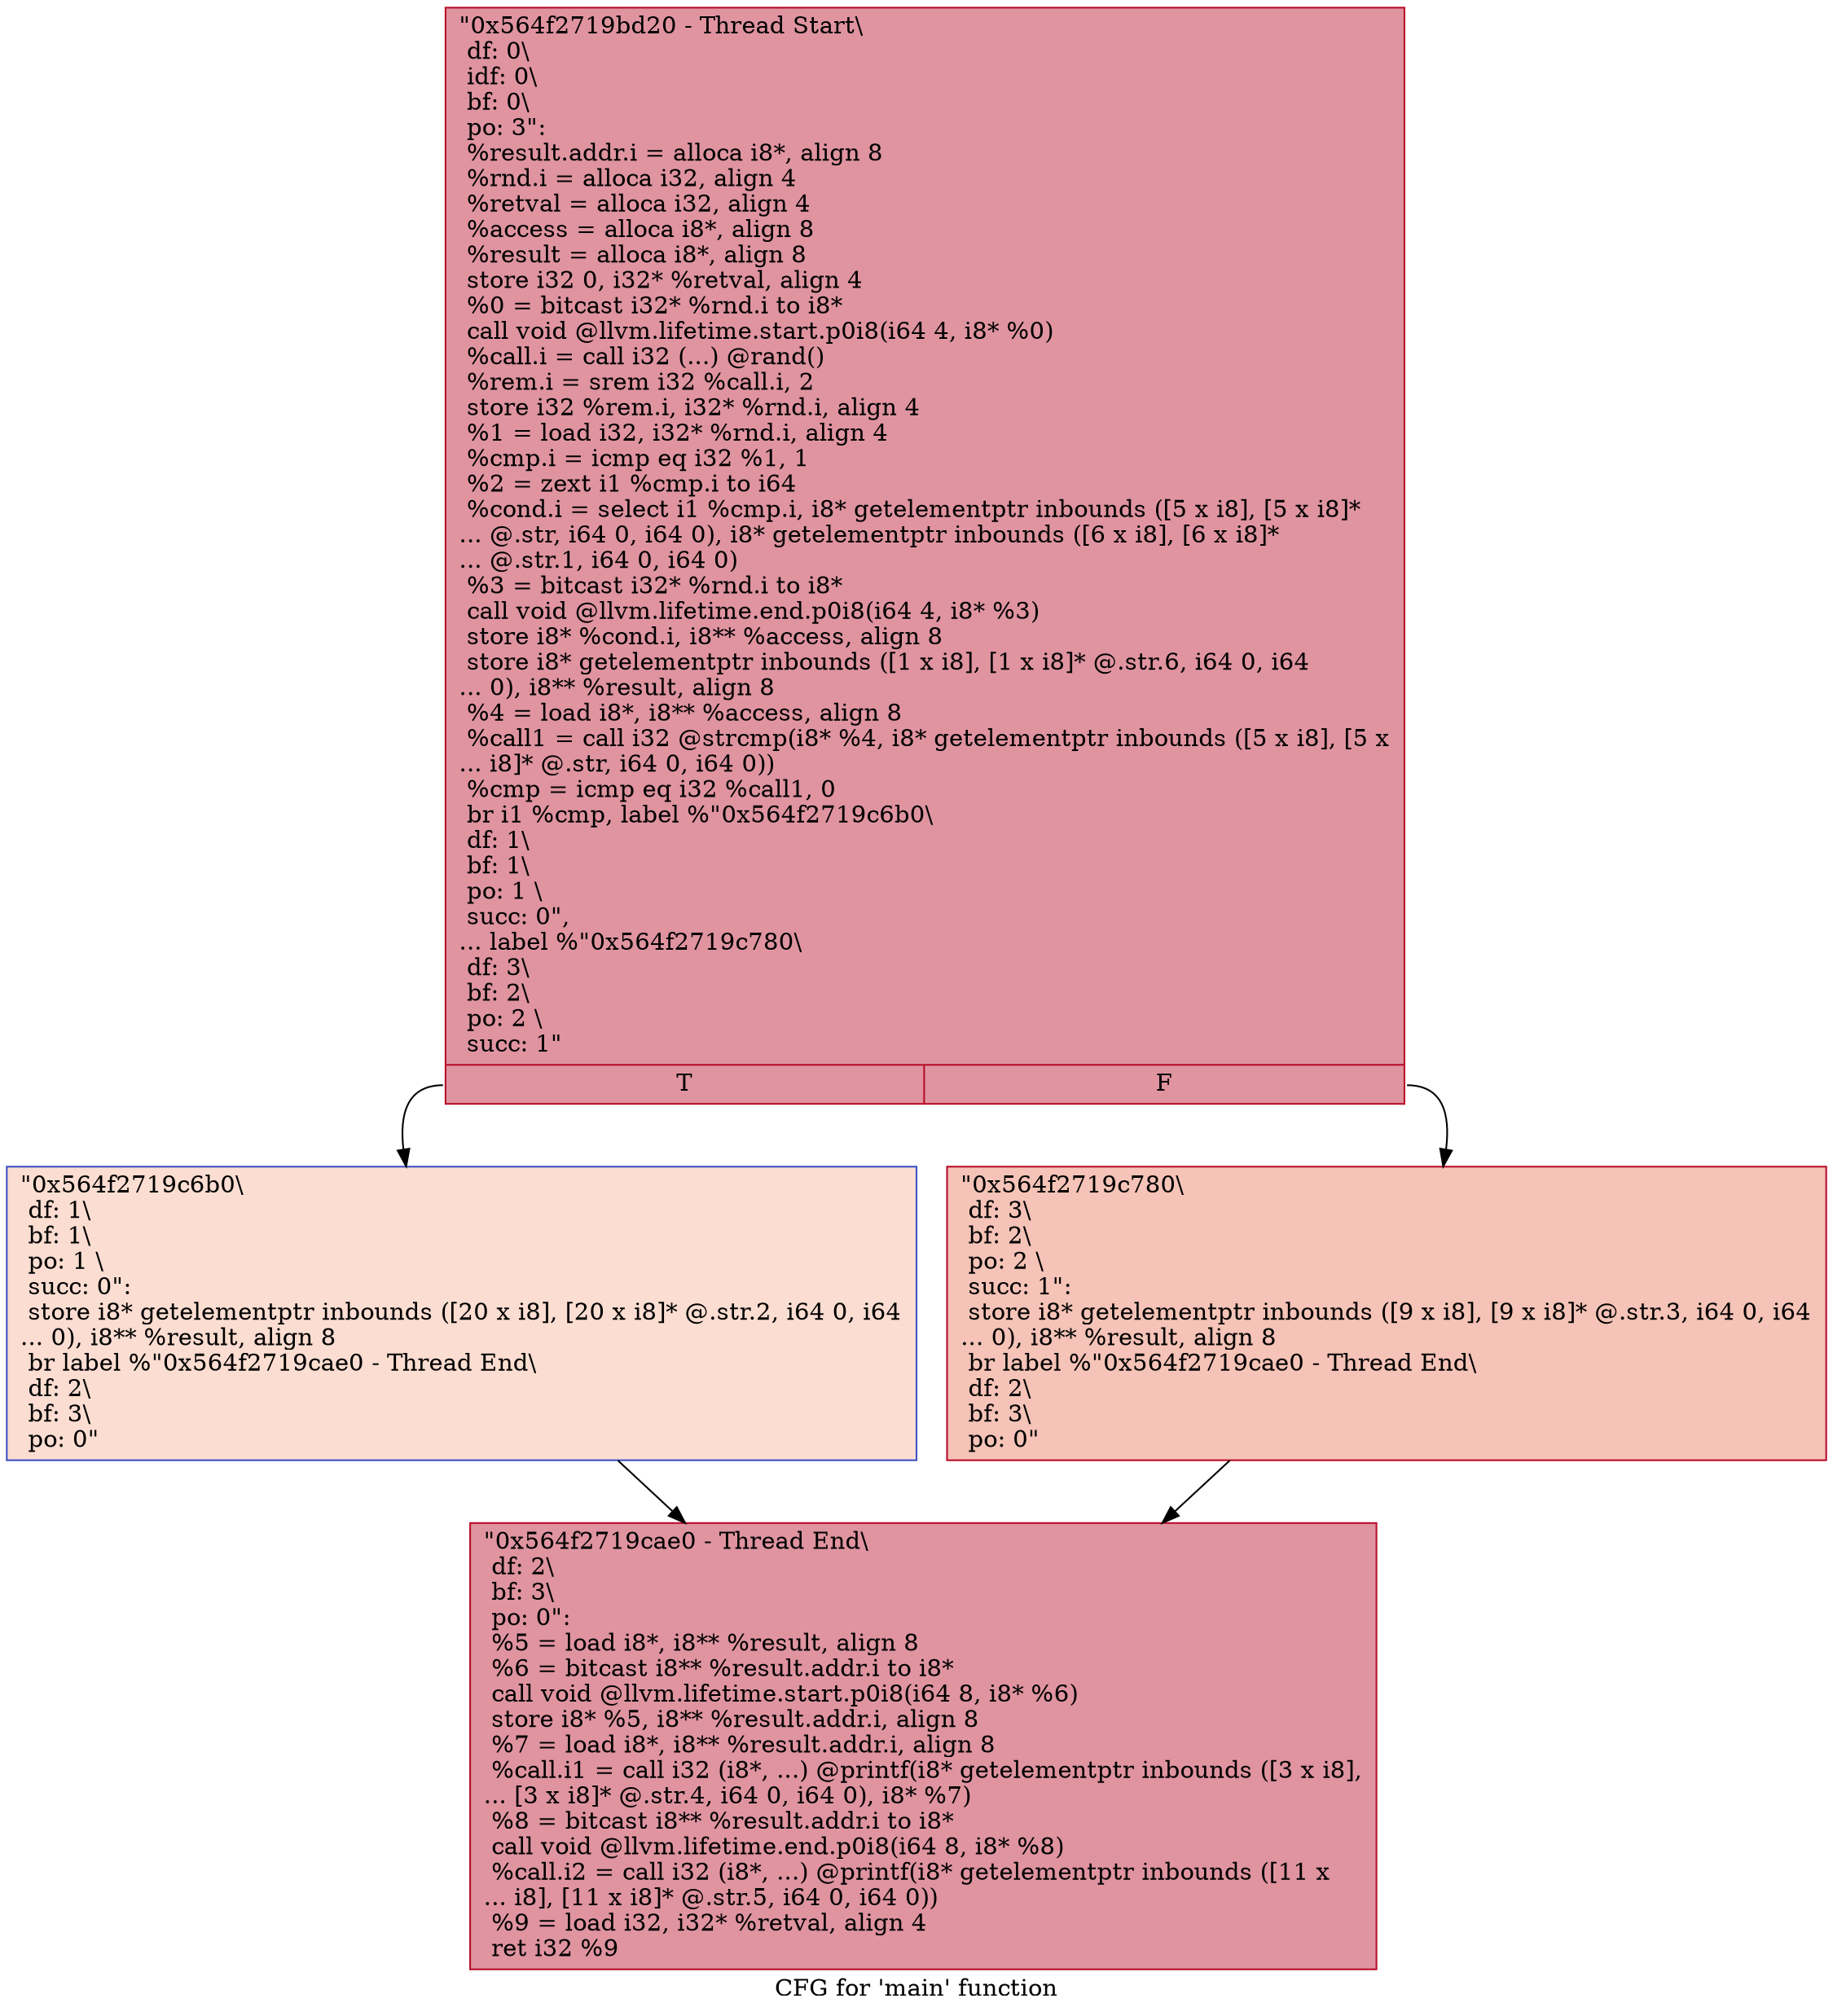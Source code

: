 digraph "CFG for 'main' function" {
	label="CFG for 'main' function";

	Node0x564f2719bd20 [shape=record,color="#b70d28ff", style=filled, fillcolor="#b70d2870",label="{\"0x564f2719bd20 - Thread Start\\\l df: 0\\\l idf: 0\\\l bf: 0\\\l po: 3\":\l  %result.addr.i = alloca i8*, align 8\l  %rnd.i = alloca i32, align 4\l  %retval = alloca i32, align 4\l  %access = alloca i8*, align 8\l  %result = alloca i8*, align 8\l  store i32 0, i32* %retval, align 4\l  %0 = bitcast i32* %rnd.i to i8*\l  call void @llvm.lifetime.start.p0i8(i64 4, i8* %0)\l  %call.i = call i32 (...) @rand()\l  %rem.i = srem i32 %call.i, 2\l  store i32 %rem.i, i32* %rnd.i, align 4\l  %1 = load i32, i32* %rnd.i, align 4\l  %cmp.i = icmp eq i32 %1, 1\l  %2 = zext i1 %cmp.i to i64\l  %cond.i = select i1 %cmp.i, i8* getelementptr inbounds ([5 x i8], [5 x i8]*\l... @.str, i64 0, i64 0), i8* getelementptr inbounds ([6 x i8], [6 x i8]*\l... @.str.1, i64 0, i64 0)\l  %3 = bitcast i32* %rnd.i to i8*\l  call void @llvm.lifetime.end.p0i8(i64 4, i8* %3)\l  store i8* %cond.i, i8** %access, align 8\l  store i8* getelementptr inbounds ([1 x i8], [1 x i8]* @.str.6, i64 0, i64\l... 0), i8** %result, align 8\l  %4 = load i8*, i8** %access, align 8\l  %call1 = call i32 @strcmp(i8* %4, i8* getelementptr inbounds ([5 x i8], [5 x\l... i8]* @.str, i64 0, i64 0))\l  %cmp = icmp eq i32 %call1, 0\l  br i1 %cmp, label %\"0x564f2719c6b0\\\l df: 1\\\l bf: 1\\\l po: 1 \\\l succ: 0\",\l... label %\"0x564f2719c780\\\l df: 3\\\l bf: 2\\\l po: 2 \\\l succ: 1\"\l|{<s0>T|<s1>F}}"];
	Node0x564f2719bd20:s0 -> Node0x564f2719c6b0;
	Node0x564f2719bd20:s1 -> Node0x564f2719c780;
	Node0x564f2719c6b0 [shape=record,color="#3d50c3ff", style=filled, fillcolor="#f7b39670",label="{\"0x564f2719c6b0\\\l df: 1\\\l bf: 1\\\l po: 1 \\\l succ: 0\": \l  store i8* getelementptr inbounds ([20 x i8], [20 x i8]* @.str.2, i64 0, i64\l... 0), i8** %result, align 8\l  br label %\"0x564f2719cae0 - Thread End\\\l df: 2\\\l bf: 3\\\l po: 0\"\l}"];
	Node0x564f2719c6b0 -> Node0x564f2719cae0;
	Node0x564f2719c780 [shape=record,color="#b70d28ff", style=filled, fillcolor="#e8765c70",label="{\"0x564f2719c780\\\l df: 3\\\l bf: 2\\\l po: 2 \\\l succ: 1\": \l  store i8* getelementptr inbounds ([9 x i8], [9 x i8]* @.str.3, i64 0, i64\l... 0), i8** %result, align 8\l  br label %\"0x564f2719cae0 - Thread End\\\l df: 2\\\l bf: 3\\\l po: 0\"\l}"];
	Node0x564f2719c780 -> Node0x564f2719cae0;
	Node0x564f2719cae0 [shape=record,color="#b70d28ff", style=filled, fillcolor="#b70d2870",label="{\"0x564f2719cae0 - Thread End\\\l df: 2\\\l bf: 3\\\l po: 0\": \l  %5 = load i8*, i8** %result, align 8\l  %6 = bitcast i8** %result.addr.i to i8*\l  call void @llvm.lifetime.start.p0i8(i64 8, i8* %6)\l  store i8* %5, i8** %result.addr.i, align 8\l  %7 = load i8*, i8** %result.addr.i, align 8\l  %call.i1 = call i32 (i8*, ...) @printf(i8* getelementptr inbounds ([3 x i8],\l... [3 x i8]* @.str.4, i64 0, i64 0), i8* %7)\l  %8 = bitcast i8** %result.addr.i to i8*\l  call void @llvm.lifetime.end.p0i8(i64 8, i8* %8)\l  %call.i2 = call i32 (i8*, ...) @printf(i8* getelementptr inbounds ([11 x\l... i8], [11 x i8]* @.str.5, i64 0, i64 0))\l  %9 = load i32, i32* %retval, align 4\l  ret i32 %9\l}"];
}
